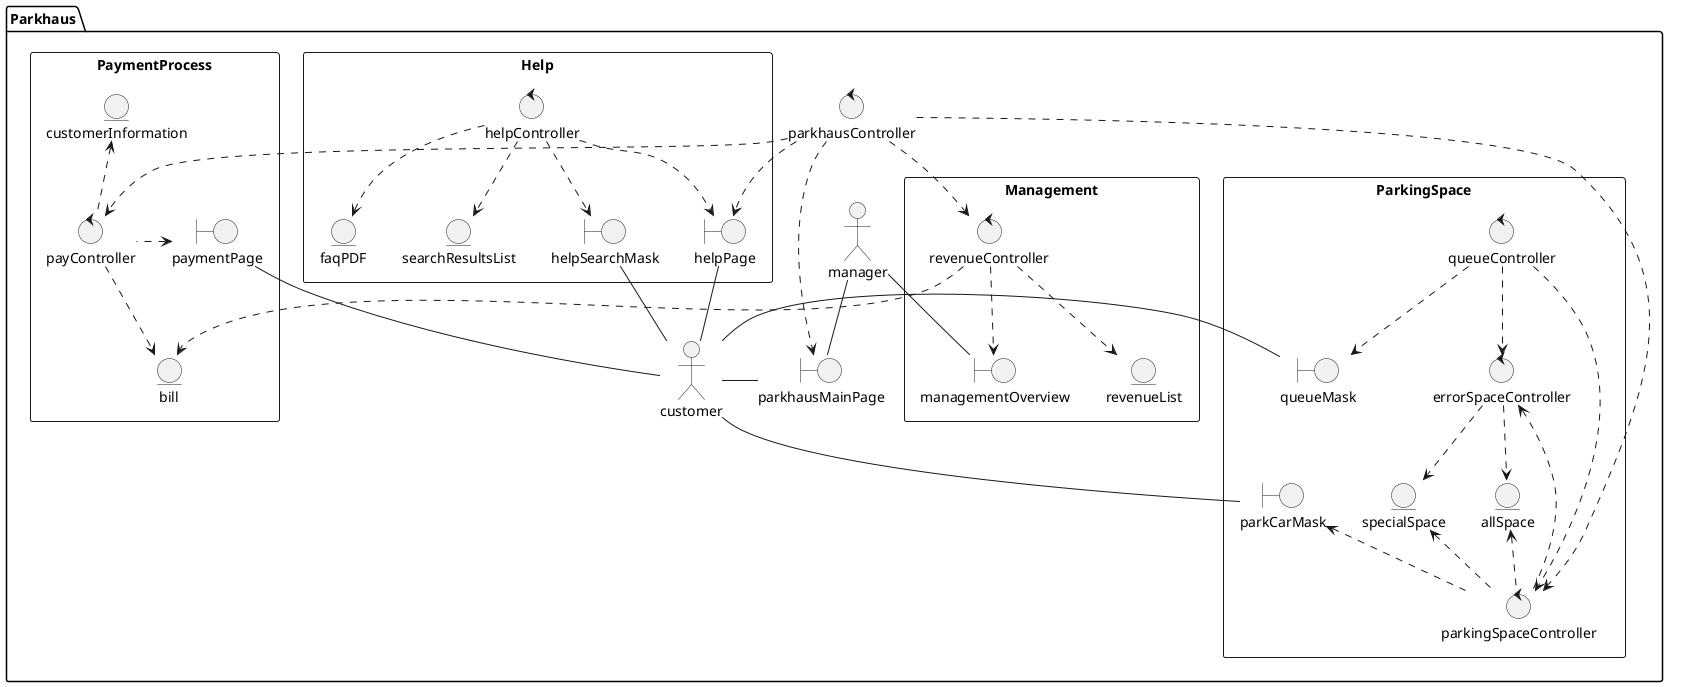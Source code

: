 <@startuml

package Parkhaus {

actor customer as c
actor manager as m
control parkhausController
boundary parkhausMainPage

    rectangle PaymentProcess {
        boundary paymentPage
        control payController
        entity customerInformation
        entity bill

        payController .up.> customerInformation
        payController .left.> paymentPage
        payController ..> bill

        c -up- paymentPage


    }

    rectangle Help {
        boundary helpPage
        boundary helpSearchMask
        control helpController
        entity faqPDF
        entity searchResultsList

        helpController ..> helpPage
        helpController ..> faqPDF
        helpController ..> helpSearchMask
        helpController ..> searchResultsList

        c -up- helpPage
        c -up- helpSearchMask

    }

    rectangle Management {

        boundary managementOverview
        control revenueController
        entity revenueList

        m -down- managementOverview
        m - parkhausMainPage

        parkhausController ..> revenueController
        revenueController ..> managementOverview
        revenueController ..> revenueList
        revenueController ..> bill

    }

    rectangle ParkingSpace {
        boundary parkCarMask
        boundary queueMask
        control parkingSpaceController
        control errorSpaceController
        control queueController
        entity allSpace
        entity specialSpace



        parkingSpaceController .up.> parkCarMask
        parkingSpaceController .up.> allSpace
        parkingSpaceController .up.> specialSpace
        parkingSpaceController .up.> errorSpaceController

        errorSpaceController ..> allSpace
        errorSpaceController ..> specialSpace

        queueController ..> errorSpaceController
        queueController ..> queueMask
        queueController ..> parkingSpaceController

        c - parkCarMask
        c - queueMask



    }

    parkhausController ..> parkingSpaceController
    parkhausController ..> payController
    parkhausController ..> helpPage
    parkhausController ..> parkhausMainPage
    c - parkhausMainPage


}

@enduml